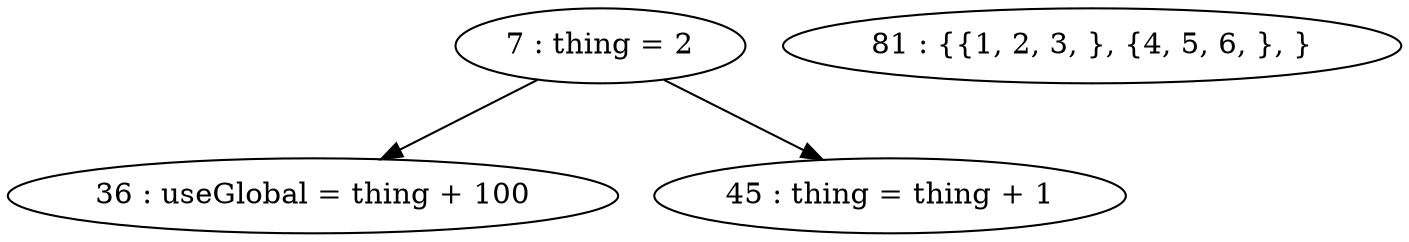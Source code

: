 digraph G {
"7 : thing = 2"
"7 : thing = 2" -> "36 : useGlobal = thing + 100"
"7 : thing = 2" -> "45 : thing = thing + 1"
"81 : {{1, 2, 3, }, {4, 5, 6, }, }"
}